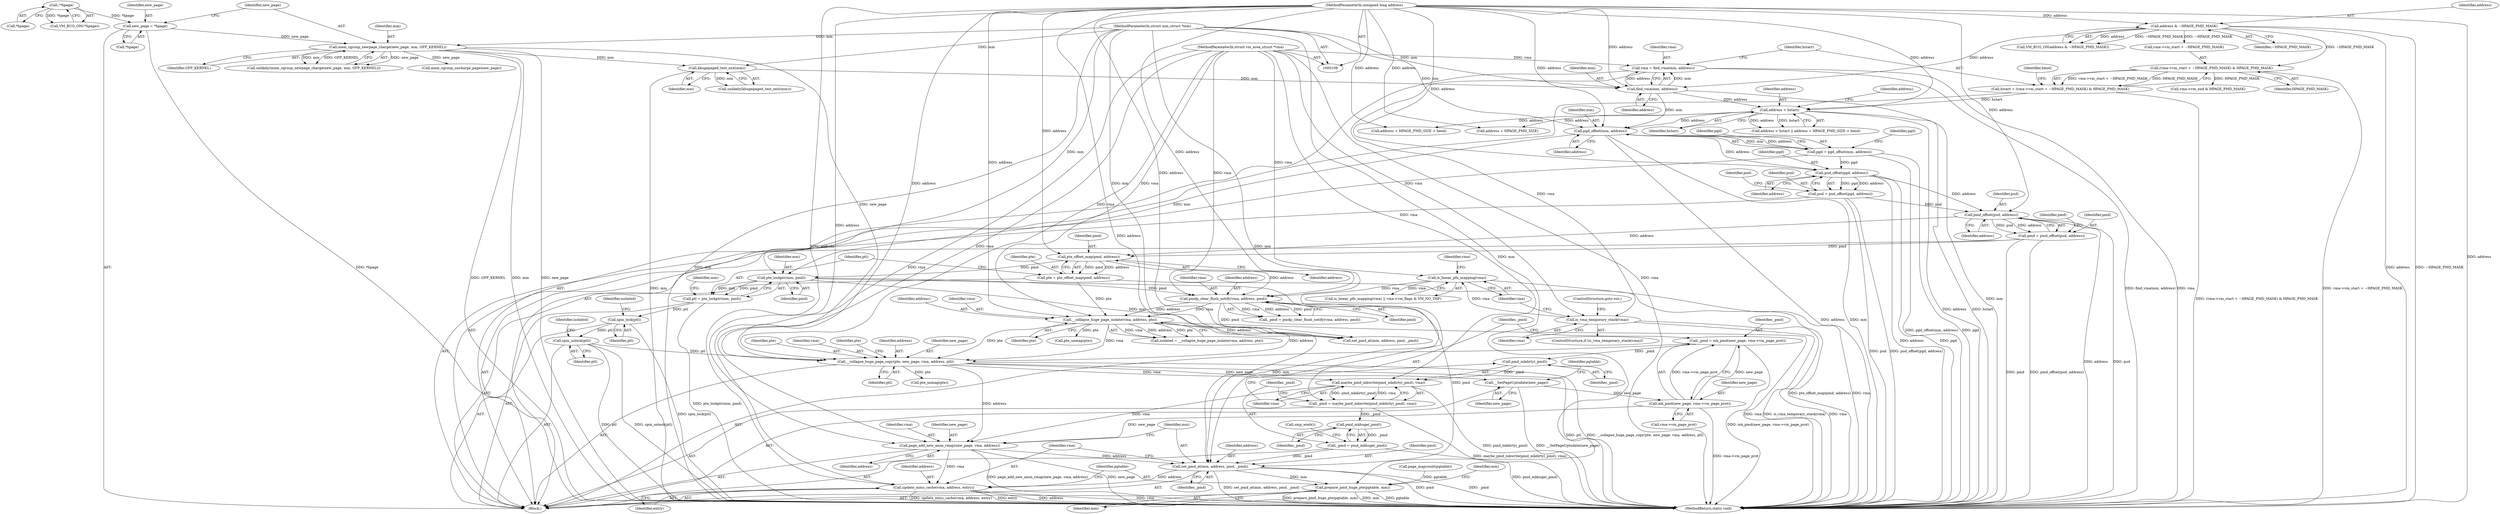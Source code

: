digraph "0_linux_78f11a255749d09025f54d4e2df4fbcb031530e2@API" {
"1000386" [label="(Call,pmd_mkdirty(_pmd))"];
"1000376" [label="(Call,_pmd = mk_pmd(new_page, vma->vm_page_prot))"];
"1000378" [label="(Call,mk_pmd(new_page, vma->vm_page_prot))"];
"1000360" [label="(Call,__SetPageUptodate(new_page))"];
"1000352" [label="(Call,__collapse_huge_page_copy(pte, new_page, vma, address, ptl))"];
"1000310" [label="(Call,__collapse_huge_page_isolate(vma, address, pte))"];
"1000297" [label="(Call,pmdp_clear_flush_notify(vma, address, pmd))"];
"1000232" [label="(Call,is_linear_pfn_mapping(vma))"];
"1000227" [label="(Call,is_vma_temporary_stack(vma))"];
"1000167" [label="(Call,vma = find_vma(mm, address))"];
"1000169" [label="(Call,find_vma(mm, address))"];
"1000164" [label="(Call,khugepaged_test_exit(mm))"];
"1000141" [label="(Call,mem_cgroup_newpage_charge(new_page, mm, GFP_KERNEL))"];
"1000135" [label="(Call,new_page = *hpage)"];
"1000132" [label="(Call,!*hpage)"];
"1000110" [label="(MethodParameterIn,struct mm_struct *mm)"];
"1000128" [label="(Call,address & ~HPAGE_PMD_MASK)"];
"1000111" [label="(MethodParameterIn,unsigned long address)"];
"1000113" [label="(MethodParameterIn,struct vm_area_struct *vma)"];
"1000282" [label="(Call,pte_offset_map(pmd, address))"];
"1000261" [label="(Call,pmd = pmd_offset(pud, address))"];
"1000263" [label="(Call,pmd_offset(pud, address))"];
"1000250" [label="(Call,pud = pud_offset(pgd, address))"];
"1000252" [label="(Call,pud_offset(pgd, address))"];
"1000239" [label="(Call,pgd = pgd_offset(mm, address))"];
"1000241" [label="(Call,pgd_offset(mm, address))"];
"1000190" [label="(Call,address < hstart)"];
"1000172" [label="(Call,hstart = (vma->vm_start + ~HPAGE_PMD_MASK) & HPAGE_PMD_MASK)"];
"1000174" [label="(Call,(vma->vm_start + ~HPAGE_PMD_MASK) & HPAGE_PMD_MASK)"];
"1000287" [label="(Call,pte_lockptr(mm, pmd))"];
"1000280" [label="(Call,pte = pte_offset_map(pmd, address))"];
"1000314" [label="(Call,spin_unlock(ptl))"];
"1000306" [label="(Call,spin_lock(ptl))"];
"1000285" [label="(Call,ptl = pte_lockptr(mm, pmd))"];
"1000385" [label="(Call,maybe_pmd_mkwrite(pmd_mkdirty(_pmd), vma))"];
"1000383" [label="(Call,_pmd = maybe_pmd_mkwrite(pmd_mkdirty(_pmd), vma))"];
"1000391" [label="(Call,pmd_mkhuge(_pmd))"];
"1000389" [label="(Call,_pmd = pmd_mkhuge(_pmd))"];
"1000408" [label="(Call,set_pmd_at(mm, address, pmd, _pmd))"];
"1000413" [label="(Call,update_mmu_cache(vma, address, entry))"];
"1000417" [label="(Call,prepare_pmd_huge_pte(pgtable, mm))"];
"1000404" [label="(Call,page_add_new_anon_rmap(new_page, vma, address))"];
"1000189" [label="(Call,address < hstart || address + HPAGE_PMD_SIZE > hend)"];
"1000265" [label="(Identifier,address)"];
"1000391" [label="(Call,pmd_mkhuge(_pmd))"];
"1000308" [label="(Call,isolated = __collapse_huge_page_isolate(vma, address, pte))"];
"1000243" [label="(Identifier,address)"];
"1000288" [label="(Identifier,mm)"];
"1000298" [label="(Identifier,vma)"];
"1000295" [label="(Call,_pmd = pmdp_clear_flush_notify(vma, address, pmd))"];
"1000286" [label="(Identifier,ptl)"];
"1000180" [label="(Identifier,HPAGE_PMD_MASK)"];
"1000127" [label="(Call,VM_BUG_ON(address & ~HPAGE_PMD_MASK))"];
"1000293" [label="(Identifier,mm)"];
"1000363" [label="(Identifier,pgtable)"];
"1000191" [label="(Identifier,address)"];
"1000376" [label="(Call,_pmd = mk_pmd(new_page, vma->vm_page_prot))"];
"1000254" [label="(Identifier,address)"];
"1000137" [label="(Call,*hpage)"];
"1000131" [label="(Call,VM_BUG_ON(!*hpage))"];
"1000383" [label="(Call,_pmd = maybe_pmd_mkwrite(pmd_mkdirty(_pmd), vma))"];
"1000128" [label="(Call,address & ~HPAGE_PMD_MASK)"];
"1000377" [label="(Identifier,_pmd)"];
"1000175" [label="(Call,vma->vm_start + ~HPAGE_PMD_MASK)"];
"1000352" [label="(Call,__collapse_huge_page_copy(pte, new_page, vma, address, ptl))"];
"1000313" [label="(Identifier,pte)"];
"1000360" [label="(Call,__SetPageUptodate(new_page))"];
"1000415" [label="(Identifier,address)"];
"1000271" [label="(Identifier,pmd)"];
"1000314" [label="(Call,spin_unlock(ptl))"];
"1000309" [label="(Identifier,isolated)"];
"1000361" [label="(Identifier,new_page)"];
"1000285" [label="(Call,ptl = pte_lockptr(mm, pmd))"];
"1000226" [label="(ControlStructure,if (is_vma_temporary_stack(vma)))"];
"1000307" [label="(Identifier,ptl)"];
"1000418" [label="(Identifier,pgtable)"];
"1000359" [label="(Identifier,pte)"];
"1000182" [label="(Identifier,hend)"];
"1000405" [label="(Identifier,new_page)"];
"1000232" [label="(Call,is_linear_pfn_mapping(vma))"];
"1000136" [label="(Identifier,new_page)"];
"1000356" [label="(Identifier,address)"];
"1000297" [label="(Call,pmdp_clear_flush_notify(vma, address, pmd))"];
"1000144" [label="(Identifier,GFP_KERNEL)"];
"1000354" [label="(Identifier,new_page)"];
"1000174" [label="(Call,(vma->vm_start + ~HPAGE_PMD_MASK) & HPAGE_PMD_MASK)"];
"1000413" [label="(Call,update_mmu_cache(vma, address, entry))"];
"1000311" [label="(Identifier,vma)"];
"1000236" [label="(Identifier,vma)"];
"1000253" [label="(Identifier,pgd)"];
"1000319" [label="(Identifier,isolated)"];
"1000422" [label="(Identifier,mm)"];
"1000173" [label="(Identifier,hstart)"];
"1000389" [label="(Call,_pmd = pmd_mkhuge(_pmd))"];
"1000227" [label="(Call,is_vma_temporary_stack(vma))"];
"1000165" [label="(Identifier,mm)"];
"1000231" [label="(Call,is_linear_pfn_mapping(vma) || vma->vm_flags & VM_NO_THP)"];
"1000259" [label="(Identifier,pud)"];
"1000172" [label="(Call,hstart = (vma->vm_start + ~HPAGE_PMD_MASK) & HPAGE_PMD_MASK)"];
"1000353" [label="(Identifier,pte)"];
"1000280" [label="(Call,pte = pte_offset_map(pmd, address))"];
"1000357" [label="(Identifier,ptl)"];
"1000393" [label="(Call,smp_wmb())"];
"1000169" [label="(Call,find_vma(mm, address))"];
"1000164" [label="(Call,khugepaged_test_exit(mm))"];
"1000143" [label="(Identifier,mm)"];
"1000386" [label="(Call,pmd_mkdirty(_pmd))"];
"1000373" [label="(Call,page_mapcount(pgtable))"];
"1000132" [label="(Call,!*hpage)"];
"1000448" [label="(MethodReturn,static void)"];
"1000140" [label="(Call,unlikely(mem_cgroup_newpage_charge(new_page, mm, GFP_KERNEL)))"];
"1000417" [label="(Call,prepare_pmd_huge_pte(pgtable, mm))"];
"1000130" [label="(Identifier,~HPAGE_PMD_MASK)"];
"1000385" [label="(Call,maybe_pmd_mkwrite(pmd_mkdirty(_pmd), vma))"];
"1000312" [label="(Identifier,address)"];
"1000142" [label="(Identifier,new_page)"];
"1000443" [label="(Call,mem_cgroup_uncharge_page(new_page))"];
"1000355" [label="(Identifier,vma)"];
"1000392" [label="(Identifier,_pmd)"];
"1000315" [label="(Identifier,ptl)"];
"1000299" [label="(Identifier,address)"];
"1000264" [label="(Identifier,pud)"];
"1000115" [label="(Block,)"];
"1000110" [label="(MethodParameterIn,struct mm_struct *mm)"];
"1000380" [label="(Call,vma->vm_page_prot)"];
"1000240" [label="(Identifier,pgd)"];
"1000133" [label="(Call,*hpage)"];
"1000113" [label="(MethodParameterIn,struct vm_area_struct *vma)"];
"1000141" [label="(Call,mem_cgroup_newpage_charge(new_page, mm, GFP_KERNEL))"];
"1000193" [label="(Call,address + HPAGE_PMD_SIZE > hend)"];
"1000379" [label="(Identifier,new_page)"];
"1000300" [label="(Identifier,pmd)"];
"1000387" [label="(Identifier,_pmd)"];
"1000129" [label="(Identifier,address)"];
"1000190" [label="(Call,address < hstart)"];
"1000411" [label="(Identifier,pmd)"];
"1000407" [label="(Identifier,address)"];
"1000408" [label="(Call,set_pmd_at(mm, address, pmd, _pmd))"];
"1000419" [label="(Identifier,mm)"];
"1000406" [label="(Identifier,vma)"];
"1000263" [label="(Call,pmd_offset(pud, address))"];
"1000241" [label="(Call,pgd_offset(mm, address))"];
"1000239" [label="(Call,pgd = pgd_offset(mm, address))"];
"1000192" [label="(Identifier,hstart)"];
"1000310" [label="(Call,__collapse_huge_page_isolate(vma, address, pte))"];
"1000195" [label="(Identifier,address)"];
"1000183" [label="(Call,vma->vm_end & HPAGE_PMD_MASK)"];
"1000252" [label="(Call,pud_offset(pgd, address))"];
"1000233" [label="(Identifier,vma)"];
"1000171" [label="(Identifier,address)"];
"1000248" [label="(Identifier,pgd)"];
"1000111" [label="(MethodParameterIn,unsigned long address)"];
"1000283" [label="(Identifier,pmd)"];
"1000410" [label="(Identifier,address)"];
"1000170" [label="(Identifier,mm)"];
"1000163" [label="(Call,unlikely(khugepaged_test_exit(mm)))"];
"1000242" [label="(Identifier,mm)"];
"1000167" [label="(Call,vma = find_vma(mm, address))"];
"1000333" [label="(Call,set_pmd_at(mm, address, pmd, _pmd))"];
"1000251" [label="(Identifier,pud)"];
"1000194" [label="(Call,address + HPAGE_PMD_SIZE)"];
"1000284" [label="(Identifier,address)"];
"1000135" [label="(Call,new_page = *hpage)"];
"1000388" [label="(Identifier,vma)"];
"1000168" [label="(Identifier,vma)"];
"1000262" [label="(Identifier,pmd)"];
"1000281" [label="(Identifier,pte)"];
"1000390" [label="(Identifier,_pmd)"];
"1000306" [label="(Call,spin_lock(ptl))"];
"1000282" [label="(Call,pte_offset_map(pmd, address))"];
"1000287" [label="(Call,pte_lockptr(mm, pmd))"];
"1000228" [label="(Identifier,vma)"];
"1000378" [label="(Call,mk_pmd(new_page, vma->vm_page_prot))"];
"1000358" [label="(Call,pte_unmap(pte))"];
"1000289" [label="(Identifier,pmd)"];
"1000414" [label="(Identifier,vma)"];
"1000261" [label="(Call,pmd = pmd_offset(pud, address))"];
"1000404" [label="(Call,page_add_new_anon_rmap(new_page, vma, address))"];
"1000321" [label="(Call,pte_unmap(pte))"];
"1000384" [label="(Identifier,_pmd)"];
"1000250" [label="(Call,pud = pud_offset(pgd, address))"];
"1000416" [label="(Identifier,entry)"];
"1000412" [label="(Identifier,_pmd)"];
"1000409" [label="(Identifier,mm)"];
"1000229" [label="(ControlStructure,goto out;)"];
"1000386" -> "1000385"  [label="AST: "];
"1000386" -> "1000387"  [label="CFG: "];
"1000387" -> "1000386"  [label="AST: "];
"1000388" -> "1000386"  [label="CFG: "];
"1000386" -> "1000385"  [label="DDG: _pmd"];
"1000376" -> "1000386"  [label="DDG: _pmd"];
"1000376" -> "1000115"  [label="AST: "];
"1000376" -> "1000378"  [label="CFG: "];
"1000377" -> "1000376"  [label="AST: "];
"1000378" -> "1000376"  [label="AST: "];
"1000384" -> "1000376"  [label="CFG: "];
"1000376" -> "1000448"  [label="DDG: mk_pmd(new_page, vma->vm_page_prot)"];
"1000378" -> "1000376"  [label="DDG: new_page"];
"1000378" -> "1000376"  [label="DDG: vma->vm_page_prot"];
"1000378" -> "1000380"  [label="CFG: "];
"1000379" -> "1000378"  [label="AST: "];
"1000380" -> "1000378"  [label="AST: "];
"1000378" -> "1000448"  [label="DDG: vma->vm_page_prot"];
"1000360" -> "1000378"  [label="DDG: new_page"];
"1000378" -> "1000404"  [label="DDG: new_page"];
"1000360" -> "1000115"  [label="AST: "];
"1000360" -> "1000361"  [label="CFG: "];
"1000361" -> "1000360"  [label="AST: "];
"1000363" -> "1000360"  [label="CFG: "];
"1000360" -> "1000448"  [label="DDG: __SetPageUptodate(new_page)"];
"1000352" -> "1000360"  [label="DDG: new_page"];
"1000352" -> "1000115"  [label="AST: "];
"1000352" -> "1000357"  [label="CFG: "];
"1000353" -> "1000352"  [label="AST: "];
"1000354" -> "1000352"  [label="AST: "];
"1000355" -> "1000352"  [label="AST: "];
"1000356" -> "1000352"  [label="AST: "];
"1000357" -> "1000352"  [label="AST: "];
"1000359" -> "1000352"  [label="CFG: "];
"1000352" -> "1000448"  [label="DDG: ptl"];
"1000352" -> "1000448"  [label="DDG: __collapse_huge_page_copy(pte, new_page, vma, address, ptl)"];
"1000310" -> "1000352"  [label="DDG: pte"];
"1000310" -> "1000352"  [label="DDG: vma"];
"1000310" -> "1000352"  [label="DDG: address"];
"1000141" -> "1000352"  [label="DDG: new_page"];
"1000113" -> "1000352"  [label="DDG: vma"];
"1000111" -> "1000352"  [label="DDG: address"];
"1000314" -> "1000352"  [label="DDG: ptl"];
"1000352" -> "1000358"  [label="DDG: pte"];
"1000352" -> "1000385"  [label="DDG: vma"];
"1000352" -> "1000404"  [label="DDG: address"];
"1000310" -> "1000308"  [label="AST: "];
"1000310" -> "1000313"  [label="CFG: "];
"1000311" -> "1000310"  [label="AST: "];
"1000312" -> "1000310"  [label="AST: "];
"1000313" -> "1000310"  [label="AST: "];
"1000308" -> "1000310"  [label="CFG: "];
"1000310" -> "1000448"  [label="DDG: vma"];
"1000310" -> "1000308"  [label="DDG: vma"];
"1000310" -> "1000308"  [label="DDG: address"];
"1000310" -> "1000308"  [label="DDG: pte"];
"1000297" -> "1000310"  [label="DDG: vma"];
"1000297" -> "1000310"  [label="DDG: address"];
"1000113" -> "1000310"  [label="DDG: vma"];
"1000111" -> "1000310"  [label="DDG: address"];
"1000280" -> "1000310"  [label="DDG: pte"];
"1000310" -> "1000321"  [label="DDG: pte"];
"1000310" -> "1000333"  [label="DDG: address"];
"1000297" -> "1000295"  [label="AST: "];
"1000297" -> "1000300"  [label="CFG: "];
"1000298" -> "1000297"  [label="AST: "];
"1000299" -> "1000297"  [label="AST: "];
"1000300" -> "1000297"  [label="AST: "];
"1000295" -> "1000297"  [label="CFG: "];
"1000297" -> "1000295"  [label="DDG: vma"];
"1000297" -> "1000295"  [label="DDG: address"];
"1000297" -> "1000295"  [label="DDG: pmd"];
"1000232" -> "1000297"  [label="DDG: vma"];
"1000113" -> "1000297"  [label="DDG: vma"];
"1000282" -> "1000297"  [label="DDG: address"];
"1000111" -> "1000297"  [label="DDG: address"];
"1000287" -> "1000297"  [label="DDG: pmd"];
"1000297" -> "1000333"  [label="DDG: pmd"];
"1000297" -> "1000408"  [label="DDG: pmd"];
"1000232" -> "1000231"  [label="AST: "];
"1000232" -> "1000233"  [label="CFG: "];
"1000233" -> "1000232"  [label="AST: "];
"1000236" -> "1000232"  [label="CFG: "];
"1000231" -> "1000232"  [label="CFG: "];
"1000232" -> "1000448"  [label="DDG: vma"];
"1000232" -> "1000231"  [label="DDG: vma"];
"1000227" -> "1000232"  [label="DDG: vma"];
"1000113" -> "1000232"  [label="DDG: vma"];
"1000227" -> "1000226"  [label="AST: "];
"1000227" -> "1000228"  [label="CFG: "];
"1000228" -> "1000227"  [label="AST: "];
"1000229" -> "1000227"  [label="CFG: "];
"1000233" -> "1000227"  [label="CFG: "];
"1000227" -> "1000448"  [label="DDG: is_vma_temporary_stack(vma)"];
"1000227" -> "1000448"  [label="DDG: vma"];
"1000167" -> "1000227"  [label="DDG: vma"];
"1000113" -> "1000227"  [label="DDG: vma"];
"1000167" -> "1000115"  [label="AST: "];
"1000167" -> "1000169"  [label="CFG: "];
"1000168" -> "1000167"  [label="AST: "];
"1000169" -> "1000167"  [label="AST: "];
"1000173" -> "1000167"  [label="CFG: "];
"1000167" -> "1000448"  [label="DDG: vma"];
"1000167" -> "1000448"  [label="DDG: find_vma(mm, address)"];
"1000169" -> "1000167"  [label="DDG: mm"];
"1000169" -> "1000167"  [label="DDG: address"];
"1000113" -> "1000167"  [label="DDG: vma"];
"1000169" -> "1000171"  [label="CFG: "];
"1000170" -> "1000169"  [label="AST: "];
"1000171" -> "1000169"  [label="AST: "];
"1000169" -> "1000448"  [label="DDG: mm"];
"1000164" -> "1000169"  [label="DDG: mm"];
"1000110" -> "1000169"  [label="DDG: mm"];
"1000128" -> "1000169"  [label="DDG: address"];
"1000111" -> "1000169"  [label="DDG: address"];
"1000169" -> "1000190"  [label="DDG: address"];
"1000169" -> "1000241"  [label="DDG: mm"];
"1000164" -> "1000163"  [label="AST: "];
"1000164" -> "1000165"  [label="CFG: "];
"1000165" -> "1000164"  [label="AST: "];
"1000163" -> "1000164"  [label="CFG: "];
"1000164" -> "1000448"  [label="DDG: mm"];
"1000164" -> "1000163"  [label="DDG: mm"];
"1000141" -> "1000164"  [label="DDG: mm"];
"1000110" -> "1000164"  [label="DDG: mm"];
"1000141" -> "1000140"  [label="AST: "];
"1000141" -> "1000144"  [label="CFG: "];
"1000142" -> "1000141"  [label="AST: "];
"1000143" -> "1000141"  [label="AST: "];
"1000144" -> "1000141"  [label="AST: "];
"1000140" -> "1000141"  [label="CFG: "];
"1000141" -> "1000448"  [label="DDG: new_page"];
"1000141" -> "1000448"  [label="DDG: GFP_KERNEL"];
"1000141" -> "1000448"  [label="DDG: mm"];
"1000141" -> "1000140"  [label="DDG: new_page"];
"1000141" -> "1000140"  [label="DDG: mm"];
"1000141" -> "1000140"  [label="DDG: GFP_KERNEL"];
"1000135" -> "1000141"  [label="DDG: new_page"];
"1000110" -> "1000141"  [label="DDG: mm"];
"1000141" -> "1000443"  [label="DDG: new_page"];
"1000135" -> "1000115"  [label="AST: "];
"1000135" -> "1000137"  [label="CFG: "];
"1000136" -> "1000135"  [label="AST: "];
"1000137" -> "1000135"  [label="AST: "];
"1000142" -> "1000135"  [label="CFG: "];
"1000135" -> "1000448"  [label="DDG: *hpage"];
"1000132" -> "1000135"  [label="DDG: *hpage"];
"1000132" -> "1000131"  [label="AST: "];
"1000132" -> "1000133"  [label="CFG: "];
"1000133" -> "1000132"  [label="AST: "];
"1000131" -> "1000132"  [label="CFG: "];
"1000132" -> "1000131"  [label="DDG: *hpage"];
"1000110" -> "1000109"  [label="AST: "];
"1000110" -> "1000448"  [label="DDG: mm"];
"1000110" -> "1000241"  [label="DDG: mm"];
"1000110" -> "1000287"  [label="DDG: mm"];
"1000110" -> "1000333"  [label="DDG: mm"];
"1000110" -> "1000408"  [label="DDG: mm"];
"1000110" -> "1000417"  [label="DDG: mm"];
"1000128" -> "1000127"  [label="AST: "];
"1000128" -> "1000130"  [label="CFG: "];
"1000129" -> "1000128"  [label="AST: "];
"1000130" -> "1000128"  [label="AST: "];
"1000127" -> "1000128"  [label="CFG: "];
"1000128" -> "1000448"  [label="DDG: ~HPAGE_PMD_MASK"];
"1000128" -> "1000448"  [label="DDG: address"];
"1000128" -> "1000127"  [label="DDG: address"];
"1000128" -> "1000127"  [label="DDG: ~HPAGE_PMD_MASK"];
"1000111" -> "1000128"  [label="DDG: address"];
"1000128" -> "1000174"  [label="DDG: ~HPAGE_PMD_MASK"];
"1000128" -> "1000175"  [label="DDG: ~HPAGE_PMD_MASK"];
"1000111" -> "1000109"  [label="AST: "];
"1000111" -> "1000448"  [label="DDG: address"];
"1000111" -> "1000190"  [label="DDG: address"];
"1000111" -> "1000193"  [label="DDG: address"];
"1000111" -> "1000194"  [label="DDG: address"];
"1000111" -> "1000241"  [label="DDG: address"];
"1000111" -> "1000252"  [label="DDG: address"];
"1000111" -> "1000263"  [label="DDG: address"];
"1000111" -> "1000282"  [label="DDG: address"];
"1000111" -> "1000333"  [label="DDG: address"];
"1000111" -> "1000404"  [label="DDG: address"];
"1000111" -> "1000408"  [label="DDG: address"];
"1000111" -> "1000413"  [label="DDG: address"];
"1000113" -> "1000109"  [label="AST: "];
"1000113" -> "1000448"  [label="DDG: vma"];
"1000113" -> "1000385"  [label="DDG: vma"];
"1000113" -> "1000404"  [label="DDG: vma"];
"1000113" -> "1000413"  [label="DDG: vma"];
"1000282" -> "1000280"  [label="AST: "];
"1000282" -> "1000284"  [label="CFG: "];
"1000283" -> "1000282"  [label="AST: "];
"1000284" -> "1000282"  [label="AST: "];
"1000280" -> "1000282"  [label="CFG: "];
"1000282" -> "1000280"  [label="DDG: pmd"];
"1000282" -> "1000280"  [label="DDG: address"];
"1000261" -> "1000282"  [label="DDG: pmd"];
"1000263" -> "1000282"  [label="DDG: address"];
"1000282" -> "1000287"  [label="DDG: pmd"];
"1000261" -> "1000115"  [label="AST: "];
"1000261" -> "1000263"  [label="CFG: "];
"1000262" -> "1000261"  [label="AST: "];
"1000263" -> "1000261"  [label="AST: "];
"1000271" -> "1000261"  [label="CFG: "];
"1000261" -> "1000448"  [label="DDG: pmd_offset(pud, address)"];
"1000261" -> "1000448"  [label="DDG: pmd"];
"1000263" -> "1000261"  [label="DDG: pud"];
"1000263" -> "1000261"  [label="DDG: address"];
"1000263" -> "1000265"  [label="CFG: "];
"1000264" -> "1000263"  [label="AST: "];
"1000265" -> "1000263"  [label="AST: "];
"1000263" -> "1000448"  [label="DDG: address"];
"1000263" -> "1000448"  [label="DDG: pud"];
"1000250" -> "1000263"  [label="DDG: pud"];
"1000252" -> "1000263"  [label="DDG: address"];
"1000250" -> "1000115"  [label="AST: "];
"1000250" -> "1000252"  [label="CFG: "];
"1000251" -> "1000250"  [label="AST: "];
"1000252" -> "1000250"  [label="AST: "];
"1000259" -> "1000250"  [label="CFG: "];
"1000250" -> "1000448"  [label="DDG: pud"];
"1000250" -> "1000448"  [label="DDG: pud_offset(pgd, address)"];
"1000252" -> "1000250"  [label="DDG: pgd"];
"1000252" -> "1000250"  [label="DDG: address"];
"1000252" -> "1000254"  [label="CFG: "];
"1000253" -> "1000252"  [label="AST: "];
"1000254" -> "1000252"  [label="AST: "];
"1000252" -> "1000448"  [label="DDG: pgd"];
"1000252" -> "1000448"  [label="DDG: address"];
"1000239" -> "1000252"  [label="DDG: pgd"];
"1000241" -> "1000252"  [label="DDG: address"];
"1000239" -> "1000115"  [label="AST: "];
"1000239" -> "1000241"  [label="CFG: "];
"1000240" -> "1000239"  [label="AST: "];
"1000241" -> "1000239"  [label="AST: "];
"1000248" -> "1000239"  [label="CFG: "];
"1000239" -> "1000448"  [label="DDG: pgd"];
"1000239" -> "1000448"  [label="DDG: pgd_offset(mm, address)"];
"1000241" -> "1000239"  [label="DDG: mm"];
"1000241" -> "1000239"  [label="DDG: address"];
"1000241" -> "1000243"  [label="CFG: "];
"1000242" -> "1000241"  [label="AST: "];
"1000243" -> "1000241"  [label="AST: "];
"1000241" -> "1000448"  [label="DDG: mm"];
"1000241" -> "1000448"  [label="DDG: address"];
"1000190" -> "1000241"  [label="DDG: address"];
"1000241" -> "1000287"  [label="DDG: mm"];
"1000190" -> "1000189"  [label="AST: "];
"1000190" -> "1000192"  [label="CFG: "];
"1000191" -> "1000190"  [label="AST: "];
"1000192" -> "1000190"  [label="AST: "];
"1000195" -> "1000190"  [label="CFG: "];
"1000189" -> "1000190"  [label="CFG: "];
"1000190" -> "1000448"  [label="DDG: address"];
"1000190" -> "1000448"  [label="DDG: hstart"];
"1000190" -> "1000189"  [label="DDG: address"];
"1000190" -> "1000189"  [label="DDG: hstart"];
"1000172" -> "1000190"  [label="DDG: hstart"];
"1000190" -> "1000193"  [label="DDG: address"];
"1000190" -> "1000194"  [label="DDG: address"];
"1000172" -> "1000115"  [label="AST: "];
"1000172" -> "1000174"  [label="CFG: "];
"1000173" -> "1000172"  [label="AST: "];
"1000174" -> "1000172"  [label="AST: "];
"1000182" -> "1000172"  [label="CFG: "];
"1000172" -> "1000448"  [label="DDG: (vma->vm_start + ~HPAGE_PMD_MASK) & HPAGE_PMD_MASK"];
"1000174" -> "1000172"  [label="DDG: vma->vm_start + ~HPAGE_PMD_MASK"];
"1000174" -> "1000172"  [label="DDG: HPAGE_PMD_MASK"];
"1000174" -> "1000180"  [label="CFG: "];
"1000175" -> "1000174"  [label="AST: "];
"1000180" -> "1000174"  [label="AST: "];
"1000174" -> "1000448"  [label="DDG: vma->vm_start + ~HPAGE_PMD_MASK"];
"1000174" -> "1000183"  [label="DDG: HPAGE_PMD_MASK"];
"1000287" -> "1000285"  [label="AST: "];
"1000287" -> "1000289"  [label="CFG: "];
"1000288" -> "1000287"  [label="AST: "];
"1000289" -> "1000287"  [label="AST: "];
"1000285" -> "1000287"  [label="CFG: "];
"1000287" -> "1000285"  [label="DDG: mm"];
"1000287" -> "1000285"  [label="DDG: pmd"];
"1000287" -> "1000333"  [label="DDG: mm"];
"1000287" -> "1000408"  [label="DDG: mm"];
"1000280" -> "1000115"  [label="AST: "];
"1000281" -> "1000280"  [label="AST: "];
"1000286" -> "1000280"  [label="CFG: "];
"1000280" -> "1000448"  [label="DDG: pte_offset_map(pmd, address)"];
"1000314" -> "1000115"  [label="AST: "];
"1000314" -> "1000315"  [label="CFG: "];
"1000315" -> "1000314"  [label="AST: "];
"1000319" -> "1000314"  [label="CFG: "];
"1000314" -> "1000448"  [label="DDG: ptl"];
"1000314" -> "1000448"  [label="DDG: spin_unlock(ptl)"];
"1000306" -> "1000314"  [label="DDG: ptl"];
"1000306" -> "1000115"  [label="AST: "];
"1000306" -> "1000307"  [label="CFG: "];
"1000307" -> "1000306"  [label="AST: "];
"1000309" -> "1000306"  [label="CFG: "];
"1000306" -> "1000448"  [label="DDG: spin_lock(ptl)"];
"1000285" -> "1000306"  [label="DDG: ptl"];
"1000285" -> "1000115"  [label="AST: "];
"1000286" -> "1000285"  [label="AST: "];
"1000293" -> "1000285"  [label="CFG: "];
"1000285" -> "1000448"  [label="DDG: pte_lockptr(mm, pmd)"];
"1000385" -> "1000383"  [label="AST: "];
"1000385" -> "1000388"  [label="CFG: "];
"1000388" -> "1000385"  [label="AST: "];
"1000383" -> "1000385"  [label="CFG: "];
"1000385" -> "1000448"  [label="DDG: pmd_mkdirty(_pmd)"];
"1000385" -> "1000383"  [label="DDG: pmd_mkdirty(_pmd)"];
"1000385" -> "1000383"  [label="DDG: vma"];
"1000385" -> "1000404"  [label="DDG: vma"];
"1000383" -> "1000115"  [label="AST: "];
"1000384" -> "1000383"  [label="AST: "];
"1000390" -> "1000383"  [label="CFG: "];
"1000383" -> "1000448"  [label="DDG: maybe_pmd_mkwrite(pmd_mkdirty(_pmd), vma)"];
"1000383" -> "1000391"  [label="DDG: _pmd"];
"1000391" -> "1000389"  [label="AST: "];
"1000391" -> "1000392"  [label="CFG: "];
"1000392" -> "1000391"  [label="AST: "];
"1000389" -> "1000391"  [label="CFG: "];
"1000391" -> "1000389"  [label="DDG: _pmd"];
"1000389" -> "1000115"  [label="AST: "];
"1000390" -> "1000389"  [label="AST: "];
"1000393" -> "1000389"  [label="CFG: "];
"1000389" -> "1000448"  [label="DDG: pmd_mkhuge(_pmd)"];
"1000389" -> "1000408"  [label="DDG: _pmd"];
"1000408" -> "1000115"  [label="AST: "];
"1000408" -> "1000412"  [label="CFG: "];
"1000409" -> "1000408"  [label="AST: "];
"1000410" -> "1000408"  [label="AST: "];
"1000411" -> "1000408"  [label="AST: "];
"1000412" -> "1000408"  [label="AST: "];
"1000414" -> "1000408"  [label="CFG: "];
"1000408" -> "1000448"  [label="DDG: pmd"];
"1000408" -> "1000448"  [label="DDG: _pmd"];
"1000408" -> "1000448"  [label="DDG: set_pmd_at(mm, address, pmd, _pmd)"];
"1000404" -> "1000408"  [label="DDG: address"];
"1000408" -> "1000413"  [label="DDG: address"];
"1000408" -> "1000417"  [label="DDG: mm"];
"1000413" -> "1000115"  [label="AST: "];
"1000413" -> "1000416"  [label="CFG: "];
"1000414" -> "1000413"  [label="AST: "];
"1000415" -> "1000413"  [label="AST: "];
"1000416" -> "1000413"  [label="AST: "];
"1000418" -> "1000413"  [label="CFG: "];
"1000413" -> "1000448"  [label="DDG: vma"];
"1000413" -> "1000448"  [label="DDG: update_mmu_cache(vma, address, entry)"];
"1000413" -> "1000448"  [label="DDG: entry"];
"1000413" -> "1000448"  [label="DDG: address"];
"1000404" -> "1000413"  [label="DDG: vma"];
"1000417" -> "1000115"  [label="AST: "];
"1000417" -> "1000419"  [label="CFG: "];
"1000418" -> "1000417"  [label="AST: "];
"1000419" -> "1000417"  [label="AST: "];
"1000422" -> "1000417"  [label="CFG: "];
"1000417" -> "1000448"  [label="DDG: pgtable"];
"1000417" -> "1000448"  [label="DDG: prepare_pmd_huge_pte(pgtable, mm)"];
"1000417" -> "1000448"  [label="DDG: mm"];
"1000373" -> "1000417"  [label="DDG: pgtable"];
"1000404" -> "1000115"  [label="AST: "];
"1000404" -> "1000407"  [label="CFG: "];
"1000405" -> "1000404"  [label="AST: "];
"1000406" -> "1000404"  [label="AST: "];
"1000407" -> "1000404"  [label="AST: "];
"1000409" -> "1000404"  [label="CFG: "];
"1000404" -> "1000448"  [label="DDG: new_page"];
"1000404" -> "1000448"  [label="DDG: page_add_new_anon_rmap(new_page, vma, address)"];
}
